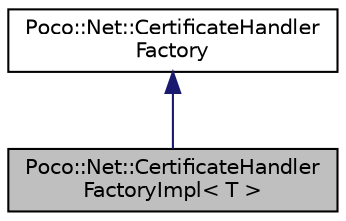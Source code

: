 digraph "Poco::Net::CertificateHandlerFactoryImpl&lt; T &gt;"
{
 // LATEX_PDF_SIZE
  edge [fontname="Helvetica",fontsize="10",labelfontname="Helvetica",labelfontsize="10"];
  node [fontname="Helvetica",fontsize="10",shape=record];
  Node1 [label="Poco::Net::CertificateHandler\lFactoryImpl\< T \>",height=0.2,width=0.4,color="black", fillcolor="grey75", style="filled", fontcolor="black",tooltip=" "];
  Node2 -> Node1 [dir="back",color="midnightblue",fontsize="10",style="solid"];
  Node2 [label="Poco::Net::CertificateHandler\lFactory",height=0.2,width=0.4,color="black", fillcolor="white", style="filled",URL="$classPoco_1_1Net_1_1CertificateHandlerFactory.html",tooltip=" "];
}
